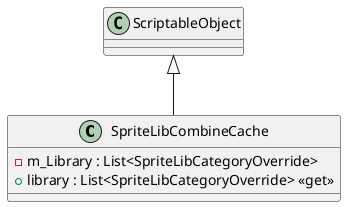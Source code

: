 @startuml
class SpriteLibCombineCache {
    - m_Library : List<SpriteLibCategoryOverride>
    + library : List<SpriteLibCategoryOverride> <<get>>
}
ScriptableObject <|-- SpriteLibCombineCache
@enduml
